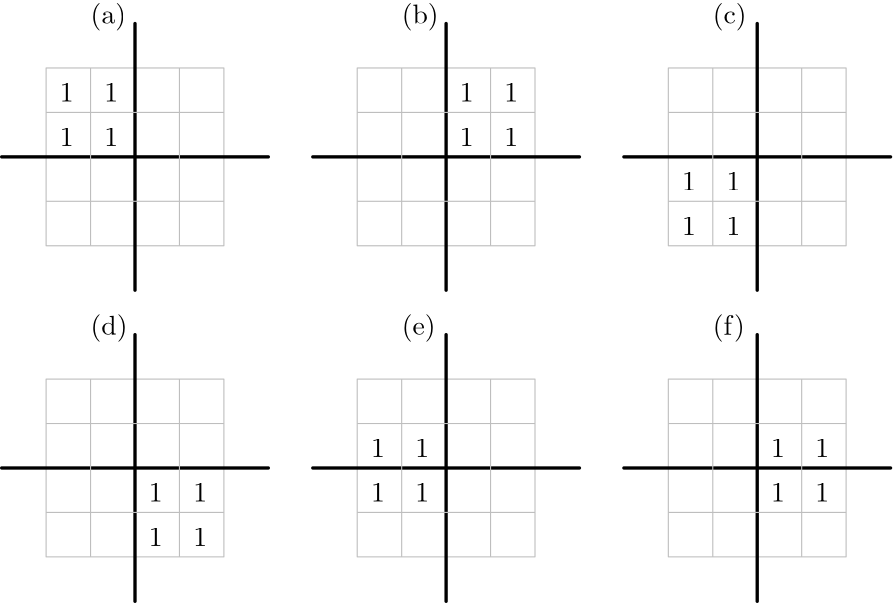 <?xml version="1.0"?>
<!DOCTYPE ipe SYSTEM "ipe.dtd">
<ipe version="70218" creator="Ipe 7.2.28">
<info created="D:20241029200443" modified="D:20241029200934"/>
<ipestyle name="basic">
<symbol name="arrow/arc(spx)">
<path stroke="sym-stroke" fill="sym-stroke" pen="sym-pen">
0 0 m
-1 0.333 l
-1 -0.333 l
h
</path>
</symbol>
<symbol name="arrow/farc(spx)">
<path stroke="sym-stroke" fill="white" pen="sym-pen">
0 0 m
-1 0.333 l
-1 -0.333 l
h
</path>
</symbol>
<symbol name="arrow/ptarc(spx)">
<path stroke="sym-stroke" fill="sym-stroke" pen="sym-pen">
0 0 m
-1 0.333 l
-0.8 0 l
-1 -0.333 l
h
</path>
</symbol>
<symbol name="arrow/fptarc(spx)">
<path stroke="sym-stroke" fill="white" pen="sym-pen">
0 0 m
-1 0.333 l
-0.8 0 l
-1 -0.333 l
h
</path>
</symbol>
<symbol name="mark/circle(sx)" transformations="translations">
<path fill="sym-stroke">
0.6 0 0 0.6 0 0 e
0.4 0 0 0.4 0 0 e
</path>
</symbol>
<symbol name="mark/disk(sx)" transformations="translations">
<path fill="sym-stroke">
0.6 0 0 0.6 0 0 e
</path>
</symbol>
<symbol name="mark/fdisk(sfx)" transformations="translations">
<group>
<path fill="sym-fill">
0.5 0 0 0.5 0 0 e
</path>
<path fill="sym-stroke" fillrule="eofill">
0.6 0 0 0.6 0 0 e
0.4 0 0 0.4 0 0 e
</path>
</group>
</symbol>
<symbol name="mark/box(sx)" transformations="translations">
<path fill="sym-stroke" fillrule="eofill">
-0.6 -0.6 m
0.6 -0.6 l
0.6 0.6 l
-0.6 0.6 l
h
-0.4 -0.4 m
0.4 -0.4 l
0.4 0.4 l
-0.4 0.4 l
h
</path>
</symbol>
<symbol name="mark/square(sx)" transformations="translations">
<path fill="sym-stroke">
-0.6 -0.6 m
0.6 -0.6 l
0.6 0.6 l
-0.6 0.6 l
h
</path>
</symbol>
<symbol name="mark/fsquare(sfx)" transformations="translations">
<group>
<path fill="sym-fill">
-0.5 -0.5 m
0.5 -0.5 l
0.5 0.5 l
-0.5 0.5 l
h
</path>
<path fill="sym-stroke" fillrule="eofill">
-0.6 -0.6 m
0.6 -0.6 l
0.6 0.6 l
-0.6 0.6 l
h
-0.4 -0.4 m
0.4 -0.4 l
0.4 0.4 l
-0.4 0.4 l
h
</path>
</group>
</symbol>
<symbol name="mark/cross(sx)" transformations="translations">
<group>
<path fill="sym-stroke">
-0.43 -0.57 m
0.57 0.43 l
0.43 0.57 l
-0.57 -0.43 l
h
</path>
<path fill="sym-stroke">
-0.43 0.57 m
0.57 -0.43 l
0.43 -0.57 l
-0.57 0.43 l
h
</path>
</group>
</symbol>
<symbol name="arrow/fnormal(spx)">
<path stroke="sym-stroke" fill="white" pen="sym-pen">
0 0 m
-1 0.333 l
-1 -0.333 l
h
</path>
</symbol>
<symbol name="arrow/pointed(spx)">
<path stroke="sym-stroke" fill="sym-stroke" pen="sym-pen">
0 0 m
-1 0.333 l
-0.8 0 l
-1 -0.333 l
h
</path>
</symbol>
<symbol name="arrow/fpointed(spx)">
<path stroke="sym-stroke" fill="white" pen="sym-pen">
0 0 m
-1 0.333 l
-0.8 0 l
-1 -0.333 l
h
</path>
</symbol>
<symbol name="arrow/linear(spx)">
<path stroke="sym-stroke" pen="sym-pen">
-1 0.333 m
0 0 l
-1 -0.333 l
</path>
</symbol>
<symbol name="arrow/fdouble(spx)">
<path stroke="sym-stroke" fill="white" pen="sym-pen">
0 0 m
-1 0.333 l
-1 -0.333 l
h
-1 0 m
-2 0.333 l
-2 -0.333 l
h
</path>
</symbol>
<symbol name="arrow/double(spx)">
<path stroke="sym-stroke" fill="sym-stroke" pen="sym-pen">
0 0 m
-1 0.333 l
-1 -0.333 l
h
-1 0 m
-2 0.333 l
-2 -0.333 l
h
</path>
</symbol>
<symbol name="arrow/mid-normal(spx)">
<path stroke="sym-stroke" fill="sym-stroke" pen="sym-pen">
0.5 0 m
-0.5 0.333 l
-0.5 -0.333 l
h
</path>
</symbol>
<symbol name="arrow/mid-fnormal(spx)">
<path stroke="sym-stroke" fill="white" pen="sym-pen">
0.5 0 m
-0.5 0.333 l
-0.5 -0.333 l
h
</path>
</symbol>
<symbol name="arrow/mid-pointed(spx)">
<path stroke="sym-stroke" fill="sym-stroke" pen="sym-pen">
0.5 0 m
-0.5 0.333 l
-0.3 0 l
-0.5 -0.333 l
h
</path>
</symbol>
<symbol name="arrow/mid-fpointed(spx)">
<path stroke="sym-stroke" fill="white" pen="sym-pen">
0.5 0 m
-0.5 0.333 l
-0.3 0 l
-0.5 -0.333 l
h
</path>
</symbol>
<symbol name="arrow/mid-double(spx)">
<path stroke="sym-stroke" fill="sym-stroke" pen="sym-pen">
1 0 m
0 0.333 l
0 -0.333 l
h
0 0 m
-1 0.333 l
-1 -0.333 l
h
</path>
</symbol>
<symbol name="arrow/mid-fdouble(spx)">
<path stroke="sym-stroke" fill="white" pen="sym-pen">
1 0 m
0 0.333 l
0 -0.333 l
h
0 0 m
-1 0.333 l
-1 -0.333 l
h
</path>
</symbol>
<anglesize name="22.5 deg" value="22.5"/>
<anglesize name="30 deg" value="30"/>
<anglesize name="45 deg" value="45"/>
<anglesize name="60 deg" value="60"/>
<anglesize name="90 deg" value="90"/>
<arrowsize name="large" value="10"/>
<arrowsize name="small" value="5"/>
<arrowsize name="tiny" value="3"/>
<color name="blue" value="0 0 1"/>
<color name="brown" value="0.647 0.165 0.165"/>
<color name="darkblue" value="0 0 0.545"/>
<color name="darkcyan" value="0 0.545 0.545"/>
<color name="darkgray" value="0.663"/>
<color name="darkgreen" value="0 0.392 0"/>
<color name="darkmagenta" value="0.545 0 0.545"/>
<color name="darkorange" value="1 0.549 0"/>
<color name="darkred" value="0.545 0 0"/>
<color name="gold" value="1 0.843 0"/>
<color name="gray" value="0.745"/>
<color name="green" value="0 1 0"/>
<color name="lightblue" value="0.678 0.847 0.902"/>
<color name="lightcyan" value="0.878 1 1"/>
<color name="lightgray" value="0.827"/>
<color name="lightgreen" value="0.565 0.933 0.565"/>
<color name="lightyellow" value="1 1 0.878"/>
<color name="navy" value="0 0 0.502"/>
<color name="orange" value="1 0.647 0"/>
<color name="pink" value="1 0.753 0.796"/>
<color name="purple" value="0.627 0.125 0.941"/>
<color name="red" value="1 0 0"/>
<color name="seagreen" value="0.18 0.545 0.341"/>
<color name="turquoise" value="0.251 0.878 0.816"/>
<color name="violet" value="0.933 0.51 0.933"/>
<color name="yellow" value="1 1 0"/>
<dashstyle name="dash dot dotted" value="[4 2 1 2 1 2] 0"/>
<dashstyle name="dash dotted" value="[4 2 1 2] 0"/>
<dashstyle name="dashed" value="[4] 0"/>
<dashstyle name="dotted" value="[1 3] 0"/>
<gridsize name="10 pts (~3.5 mm)" value="10"/>
<gridsize name="14 pts (~5 mm)" value="14"/>
<gridsize name="16 pts (~6 mm)" value="16"/>
<gridsize name="20 pts (~7 mm)" value="20"/>
<gridsize name="28 pts (~10 mm)" value="28"/>
<gridsize name="32 pts (~12 mm)" value="32"/>
<gridsize name="4 pts" value="4"/>
<gridsize name="56 pts (~20 mm)" value="56"/>
<gridsize name="8 pts (~3 mm)" value="8"/>
<opacity name="10%" value="0.1"/>
<opacity name="30%" value="0.3"/>
<opacity name="50%" value="0.5"/>
<opacity name="75%" value="0.75"/>
<pen name="fat" value="1.2"/>
<pen name="heavier" value="0.8"/>
<pen name="ultrafat" value="2"/>
<symbolsize name="large" value="5"/>
<symbolsize name="small" value="2"/>
<symbolsize name="tiny" value="1.1"/>
<textsize name="Huge" value="\Huge"/>
<textsize name="LARGE" value="\LARGE"/>
<textsize name="Large" value="\Large"/>
<textsize name="footnote" value="\footnotesize"/>
<textsize name="huge" value="\huge"/>
<textsize name="large" value="\large"/>
<textsize name="script" value="\scriptsize"/>
<textsize name="small" value="\small"/>
<textsize name="tiny" value="\tiny"/>
<textstyle name="center" begin="\begin{center}" end="\end{center}"/>
<textstyle name="item" begin="\begin{itemize}\item{}" end="\end{itemize}"/>
<textstyle name="itemize" begin="\begin{itemize}" end="\end{itemize}"/>
<tiling name="falling" angle="-60" step="4" width="1"/>
<tiling name="rising" angle="30" step="4" width="1"/>
</ipestyle>
<page>
<layer name="alpha"/>
<view layers="alpha" active="alpha"/>
<path layer="alpha" stroke="gray">
192 768 m
192 704 l
256 704 l
256 768 l
h
</path>
<path stroke="black" pen="fat">
224 784 m
224 688 l
224 688 l
224 784 l
h
</path>
<path stroke="black" pen="fat">
176 736 m
176 736 l
272 736 l
272 736 l
h
</path>
<text matrix="1 0 0 1 4.92806 3.91717" transformations="translations" pos="192 752" stroke="black" type="label" width="4.981" height="6.42" depth="0" valign="baseline">1</text>
<text matrix="1 0 0 1 4.92806 3.91717" transformations="translations" pos="208 752" stroke="black" type="label" width="4.981" height="6.42" depth="0" valign="baseline">1</text>
<text matrix="1 0 0 1 4.92806 3.91717" transformations="translations" pos="192 736" stroke="black" type="label" width="4.981" height="6.42" depth="0" valign="baseline">1</text>
<text matrix="1 0 0 1 4.92806 3.91717" transformations="translations" pos="208 736" stroke="black" type="label" width="4.981" height="6.42" depth="0" valign="baseline">1</text>
<path stroke="gray">
240 768 m
240 704 l
240 704 l
</path>
<path stroke="gray">
208 704 m
208 768 l
</path>
<path stroke="gray">
192 752 m
256 752 l
</path>
<path stroke="gray">
192 720 m
256 720 l
</path>
<path matrix="1 0 0 1 112 0" stroke="gray">
192 768 m
192 704 l
256 704 l
256 768 l
h
</path>
<path matrix="1 0 0 1 112 0" stroke="black" pen="fat">
224 784 m
224 688 l
224 688 l
224 784 l
h
</path>
<path matrix="1 0 0 1 112 0" stroke="black" pen="fat">
176 736 m
176 736 l
272 736 l
272 736 l
h
</path>
<text matrix="1 0 0 1 148.928 3.91717" transformations="translations" pos="192 752" stroke="black" type="label" width="4.981" height="6.42" depth="0" valign="baseline">1</text>
<text matrix="1 0 0 1 148.928 3.91717" transformations="translations" pos="208 752" stroke="black" type="label" width="4.981" height="6.42" depth="0" valign="baseline">1</text>
<text matrix="1 0 0 1 148.928 3.91717" transformations="translations" pos="192 736" stroke="black" type="label" width="4.981" height="6.42" depth="0" valign="baseline">1</text>
<text matrix="1 0 0 1 148.928 3.91717" transformations="translations" pos="208 736" stroke="black" type="label" width="4.981" height="6.42" depth="0" valign="baseline">1</text>
<path matrix="1 0 0 1 112 0" stroke="gray">
240 768 m
240 704 l
240 704 l
</path>
<path matrix="1 0 0 1 112 0" stroke="gray">
208 704 m
208 768 l
</path>
<path matrix="1 0 0 1 112 0" stroke="gray">
192 752 m
256 752 l
</path>
<path matrix="1 0 0 1 112 0" stroke="gray">
192 720 m
256 720 l
</path>
<path matrix="1 0 0 1 0 -112" stroke="gray">
192 768 m
192 704 l
256 704 l
256 768 l
h
</path>
<path matrix="1 0 0 1 0 -112" stroke="black" pen="fat">
224 784 m
224 688 l
224 688 l
224 784 l
h
</path>
<path matrix="1 0 0 1 0 -112" stroke="black" pen="fat">
176 736 m
176 736 l
272 736 l
272 736 l
h
</path>
<text matrix="1 0 0 1 36.9281 -140.083" transformations="translations" pos="192 752" stroke="black" type="label" width="4.981" height="6.42" depth="0" valign="baseline">1</text>
<text matrix="1 0 0 1 36.9281 -140.083" transformations="translations" pos="208 752" stroke="black" type="label" width="4.981" height="6.42" depth="0" valign="baseline">1</text>
<text matrix="1 0 0 1 36.9281 -140.083" transformations="translations" pos="192 736" stroke="black" type="label" width="4.981" height="6.42" depth="0" valign="baseline">1</text>
<text matrix="1 0 0 1 36.9281 -140.083" transformations="translations" pos="208 736" stroke="black" type="label" width="4.981" height="6.42" depth="0" valign="baseline">1</text>
<path matrix="1 0 0 1 0 -112" stroke="gray">
240 768 m
240 704 l
240 704 l
</path>
<path matrix="1 0 0 1 0 -112" stroke="gray">
208 704 m
208 768 l
</path>
<path matrix="1 0 0 1 0 -112" stroke="gray">
192 752 m
256 752 l
</path>
<path matrix="1 0 0 1 0 -112" stroke="gray">
192 720 m
256 720 l
</path>
<path matrix="1 0 0 1 112 -112" stroke="gray">
192 768 m
192 704 l
256 704 l
256 768 l
h
</path>
<path matrix="1 0 0 1 112 -112" stroke="black" pen="fat">
224 784 m
224 688 l
224 688 l
224 784 l
h
</path>
<path matrix="1 0 0 1 112 -112" stroke="black" pen="fat">
176 736 m
176 736 l
272 736 l
272 736 l
h
</path>
<text matrix="1 0 0 1 116.928 -124.083" transformations="translations" pos="192 752" stroke="black" type="label" width="4.981" height="6.42" depth="0" valign="baseline">1</text>
<text matrix="1 0 0 1 116.928 -124.083" transformations="translations" pos="208 752" stroke="black" type="label" width="4.981" height="6.42" depth="0" valign="baseline">1</text>
<text matrix="1 0 0 1 116.928 -124.083" transformations="translations" pos="192 736" stroke="black" type="label" width="4.981" height="6.42" depth="0" valign="baseline">1</text>
<text matrix="1 0 0 1 116.928 -124.083" transformations="translations" pos="208 736" stroke="black" type="label" width="4.981" height="6.42" depth="0" valign="baseline">1</text>
<path matrix="1 0 0 1 112 -112" stroke="gray">
240 768 m
240 704 l
240 704 l
</path>
<path matrix="1 0 0 1 112 -112" stroke="gray">
208 704 m
208 768 l
</path>
<path matrix="1 0 0 1 112 -112" stroke="gray">
192 752 m
256 752 l
</path>
<path matrix="1 0 0 1 112 -112" stroke="gray">
192 720 m
256 720 l
</path>
<path matrix="1 0 0 1 224 0" stroke="gray">
192 768 m
192 704 l
256 704 l
256 768 l
h
</path>
<path matrix="1 0 0 1 224 0" stroke="black" pen="fat">
224 784 m
224 688 l
224 688 l
224 784 l
h
</path>
<path matrix="1 0 0 1 224 0" stroke="black" pen="fat">
176 736 m
176 736 l
272 736 l
272 736 l
h
</path>
<text matrix="1 0 0 1 228.928 -28.0828" transformations="translations" pos="192 752" stroke="black" type="label" width="4.981" height="6.42" depth="0" valign="baseline">1</text>
<text matrix="1 0 0 1 228.928 -28.0828" transformations="translations" pos="208 752" stroke="black" type="label" width="4.981" height="6.42" depth="0" valign="baseline">1</text>
<text matrix="1 0 0 1 228.928 -28.0828" transformations="translations" pos="192 736" stroke="black" type="label" width="4.981" height="6.42" depth="0" valign="baseline">1</text>
<text matrix="1 0 0 1 228.928 -28.0828" transformations="translations" pos="208 736" stroke="black" type="label" width="4.981" height="6.42" depth="0" valign="baseline">1</text>
<path matrix="1 0 0 1 224 0" stroke="gray">
240 768 m
240 704 l
240 704 l
</path>
<path matrix="1 0 0 1 224 0" stroke="gray">
208 704 m
208 768 l
</path>
<path matrix="1 0 0 1 224 0" stroke="gray">
192 752 m
256 752 l
</path>
<path matrix="1 0 0 1 224 0" stroke="gray">
192 720 m
256 720 l
</path>
<path matrix="1 0 0 1 224 -112" stroke="gray">
192 768 m
192 704 l
256 704 l
256 768 l
h
</path>
<path matrix="1 0 0 1 224 -112" stroke="black" pen="fat">
224 784 m
224 688 l
224 688 l
224 784 l
h
</path>
<path matrix="1 0 0 1 224 -112" stroke="black" pen="fat">
176 736 m
176 736 l
272 736 l
272 736 l
h
</path>
<text matrix="1 0 0 1 260.928 -124.083" transformations="translations" pos="192 752" stroke="black" type="label" width="4.981" height="6.42" depth="0" valign="baseline">1</text>
<text matrix="1 0 0 1 260.928 -124.083" transformations="translations" pos="208 752" stroke="black" type="label" width="4.981" height="6.42" depth="0" valign="baseline">1</text>
<text matrix="1 0 0 1 260.928 -124.083" transformations="translations" pos="192 736" stroke="black" type="label" width="4.981" height="6.42" depth="0" valign="baseline">1</text>
<text matrix="1 0 0 1 260.928 -124.083" transformations="translations" pos="208 736" stroke="black" type="label" width="4.981" height="6.42" depth="0" valign="baseline">1</text>
<path matrix="1 0 0 1 224 -112" stroke="gray">
240 768 m
240 704 l
240 704 l
</path>
<path matrix="1 0 0 1 224 -112" stroke="gray">
208 704 m
208 768 l
</path>
<path matrix="1 0 0 1 224 -112" stroke="gray">
192 752 m
256 752 l
</path>
<path matrix="1 0 0 1 224 -112" stroke="gray">
192 720 m
256 720 l
</path>
<text matrix="1 0 0 1 -16 -16" transformations="translations" pos="224 800" stroke="black" type="label" width="12.73" height="7.473" depth="2.49" valign="baseline">(a)</text>
<text matrix="1 0 0 1 -16 -16" transformations="translations" pos="336 800" stroke="black" type="label" width="13.284" height="7.473" depth="2.49" valign="baseline">(b)</text>
<text matrix="1 0 0 1 -16 -16" transformations="translations" pos="448 800" stroke="black" type="label" width="12.177" height="7.473" depth="2.49" valign="baseline">(c)</text>
<text transformations="translations" pos="208 672" stroke="black" type="label" width="13.284" height="7.473" depth="2.49" valign="baseline">(d)</text>
<text transformations="translations" pos="320 672" stroke="black" type="label" width="12.177" height="7.473" depth="2.49" valign="baseline">(e)</text>
<text transformations="translations" pos="432 672" stroke="black" type="label" width="11.568" height="7.473" depth="2.49" valign="baseline">(f)</text>
</page>
</ipe>
